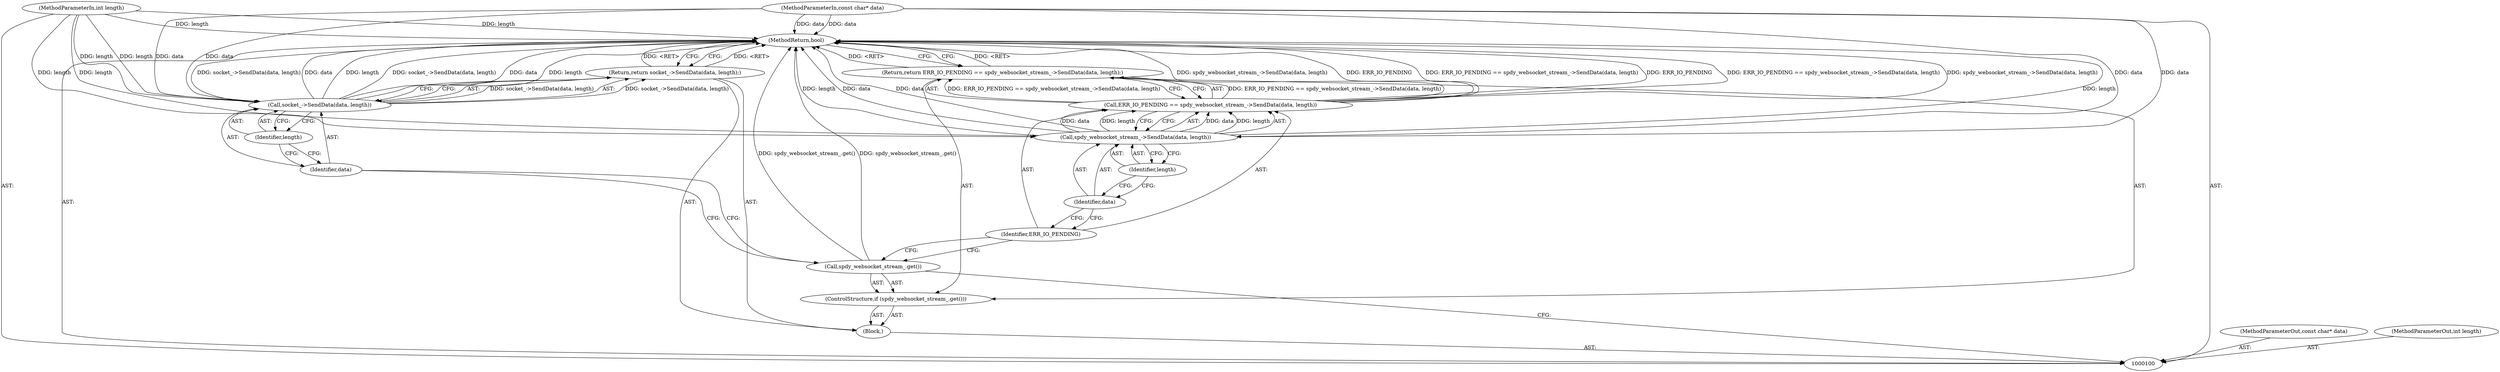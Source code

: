 digraph "1_Chrome_5dc90e57abcc7f0489e7ae09a3e687e9c6f4fad5_0" {
"1000116" [label="(MethodReturn,bool)"];
"1000101" [label="(MethodParameterIn,const char* data)"];
"1000141" [label="(MethodParameterOut,const char* data)"];
"1000102" [label="(MethodParameterIn,int length)"];
"1000142" [label="(MethodParameterOut,int length)"];
"1000103" [label="(Block,)"];
"1000104" [label="(ControlStructure,if (spdy_websocket_stream_.get()))"];
"1000105" [label="(Call,spdy_websocket_stream_.get())"];
"1000107" [label="(Call,ERR_IO_PENDING == spdy_websocket_stream_->SendData(data, length))"];
"1000108" [label="(Identifier,ERR_IO_PENDING)"];
"1000109" [label="(Call,spdy_websocket_stream_->SendData(data, length))"];
"1000106" [label="(Return,return ERR_IO_PENDING == spdy_websocket_stream_->SendData(data, length);)"];
"1000110" [label="(Identifier,data)"];
"1000111" [label="(Identifier,length)"];
"1000112" [label="(Return,return socket_->SendData(data, length);)"];
"1000114" [label="(Identifier,data)"];
"1000115" [label="(Identifier,length)"];
"1000113" [label="(Call,socket_->SendData(data, length))"];
"1000116" -> "1000100"  [label="AST: "];
"1000116" -> "1000106"  [label="CFG: "];
"1000116" -> "1000112"  [label="CFG: "];
"1000107" -> "1000116"  [label="DDG: ERR_IO_PENDING"];
"1000107" -> "1000116"  [label="DDG: ERR_IO_PENDING == spdy_websocket_stream_->SendData(data, length)"];
"1000107" -> "1000116"  [label="DDG: spdy_websocket_stream_->SendData(data, length)"];
"1000105" -> "1000116"  [label="DDG: spdy_websocket_stream_.get()"];
"1000113" -> "1000116"  [label="DDG: data"];
"1000113" -> "1000116"  [label="DDG: length"];
"1000113" -> "1000116"  [label="DDG: socket_->SendData(data, length)"];
"1000102" -> "1000116"  [label="DDG: length"];
"1000109" -> "1000116"  [label="DDG: length"];
"1000109" -> "1000116"  [label="DDG: data"];
"1000101" -> "1000116"  [label="DDG: data"];
"1000112" -> "1000116"  [label="DDG: <RET>"];
"1000106" -> "1000116"  [label="DDG: <RET>"];
"1000101" -> "1000100"  [label="AST: "];
"1000101" -> "1000116"  [label="DDG: data"];
"1000101" -> "1000109"  [label="DDG: data"];
"1000101" -> "1000113"  [label="DDG: data"];
"1000141" -> "1000100"  [label="AST: "];
"1000102" -> "1000100"  [label="AST: "];
"1000102" -> "1000116"  [label="DDG: length"];
"1000102" -> "1000109"  [label="DDG: length"];
"1000102" -> "1000113"  [label="DDG: length"];
"1000142" -> "1000100"  [label="AST: "];
"1000103" -> "1000100"  [label="AST: "];
"1000104" -> "1000103"  [label="AST: "];
"1000112" -> "1000103"  [label="AST: "];
"1000104" -> "1000103"  [label="AST: "];
"1000105" -> "1000104"  [label="AST: "];
"1000106" -> "1000104"  [label="AST: "];
"1000105" -> "1000104"  [label="AST: "];
"1000105" -> "1000100"  [label="CFG: "];
"1000108" -> "1000105"  [label="CFG: "];
"1000114" -> "1000105"  [label="CFG: "];
"1000105" -> "1000116"  [label="DDG: spdy_websocket_stream_.get()"];
"1000107" -> "1000106"  [label="AST: "];
"1000107" -> "1000109"  [label="CFG: "];
"1000108" -> "1000107"  [label="AST: "];
"1000109" -> "1000107"  [label="AST: "];
"1000106" -> "1000107"  [label="CFG: "];
"1000107" -> "1000116"  [label="DDG: ERR_IO_PENDING"];
"1000107" -> "1000116"  [label="DDG: ERR_IO_PENDING == spdy_websocket_stream_->SendData(data, length)"];
"1000107" -> "1000116"  [label="DDG: spdy_websocket_stream_->SendData(data, length)"];
"1000107" -> "1000106"  [label="DDG: ERR_IO_PENDING == spdy_websocket_stream_->SendData(data, length)"];
"1000109" -> "1000107"  [label="DDG: data"];
"1000109" -> "1000107"  [label="DDG: length"];
"1000108" -> "1000107"  [label="AST: "];
"1000108" -> "1000105"  [label="CFG: "];
"1000110" -> "1000108"  [label="CFG: "];
"1000109" -> "1000107"  [label="AST: "];
"1000109" -> "1000111"  [label="CFG: "];
"1000110" -> "1000109"  [label="AST: "];
"1000111" -> "1000109"  [label="AST: "];
"1000107" -> "1000109"  [label="CFG: "];
"1000109" -> "1000116"  [label="DDG: length"];
"1000109" -> "1000116"  [label="DDG: data"];
"1000109" -> "1000107"  [label="DDG: data"];
"1000109" -> "1000107"  [label="DDG: length"];
"1000101" -> "1000109"  [label="DDG: data"];
"1000102" -> "1000109"  [label="DDG: length"];
"1000106" -> "1000104"  [label="AST: "];
"1000106" -> "1000107"  [label="CFG: "];
"1000107" -> "1000106"  [label="AST: "];
"1000116" -> "1000106"  [label="CFG: "];
"1000106" -> "1000116"  [label="DDG: <RET>"];
"1000107" -> "1000106"  [label="DDG: ERR_IO_PENDING == spdy_websocket_stream_->SendData(data, length)"];
"1000110" -> "1000109"  [label="AST: "];
"1000110" -> "1000108"  [label="CFG: "];
"1000111" -> "1000110"  [label="CFG: "];
"1000111" -> "1000109"  [label="AST: "];
"1000111" -> "1000110"  [label="CFG: "];
"1000109" -> "1000111"  [label="CFG: "];
"1000112" -> "1000103"  [label="AST: "];
"1000112" -> "1000113"  [label="CFG: "];
"1000113" -> "1000112"  [label="AST: "];
"1000116" -> "1000112"  [label="CFG: "];
"1000112" -> "1000116"  [label="DDG: <RET>"];
"1000113" -> "1000112"  [label="DDG: socket_->SendData(data, length)"];
"1000114" -> "1000113"  [label="AST: "];
"1000114" -> "1000105"  [label="CFG: "];
"1000115" -> "1000114"  [label="CFG: "];
"1000115" -> "1000113"  [label="AST: "];
"1000115" -> "1000114"  [label="CFG: "];
"1000113" -> "1000115"  [label="CFG: "];
"1000113" -> "1000112"  [label="AST: "];
"1000113" -> "1000115"  [label="CFG: "];
"1000114" -> "1000113"  [label="AST: "];
"1000115" -> "1000113"  [label="AST: "];
"1000112" -> "1000113"  [label="CFG: "];
"1000113" -> "1000116"  [label="DDG: data"];
"1000113" -> "1000116"  [label="DDG: length"];
"1000113" -> "1000116"  [label="DDG: socket_->SendData(data, length)"];
"1000113" -> "1000112"  [label="DDG: socket_->SendData(data, length)"];
"1000101" -> "1000113"  [label="DDG: data"];
"1000102" -> "1000113"  [label="DDG: length"];
}
